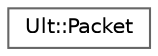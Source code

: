 digraph "Graphical Class Hierarchy"
{
 // LATEX_PDF_SIZE
  bgcolor="transparent";
  edge [fontname=Helvetica,fontsize=10,labelfontname=Helvetica,labelfontsize=10];
  node [fontname=Helvetica,fontsize=10,shape=box,height=0.2,width=0.4];
  rankdir="LR";
  Node0 [id="Node000000",label="Ult::Packet",height=0.2,width=0.4,color="grey40", fillcolor="white", style="filled",URL="$class_ult_1_1_packet.html",tooltip=" "];
}
